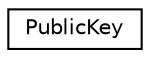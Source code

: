 digraph "Graphical Class Hierarchy"
{
  edge [fontname="Helvetica",fontsize="10",labelfontname="Helvetica",labelfontsize="10"];
  node [fontname="Helvetica",fontsize="10",shape=record];
  rankdir="LR";
  Node0 [label="PublicKey",height=0.2,width=0.4,color="black", fillcolor="white", style="filled",URL="$struct_public_key.html"];
}
